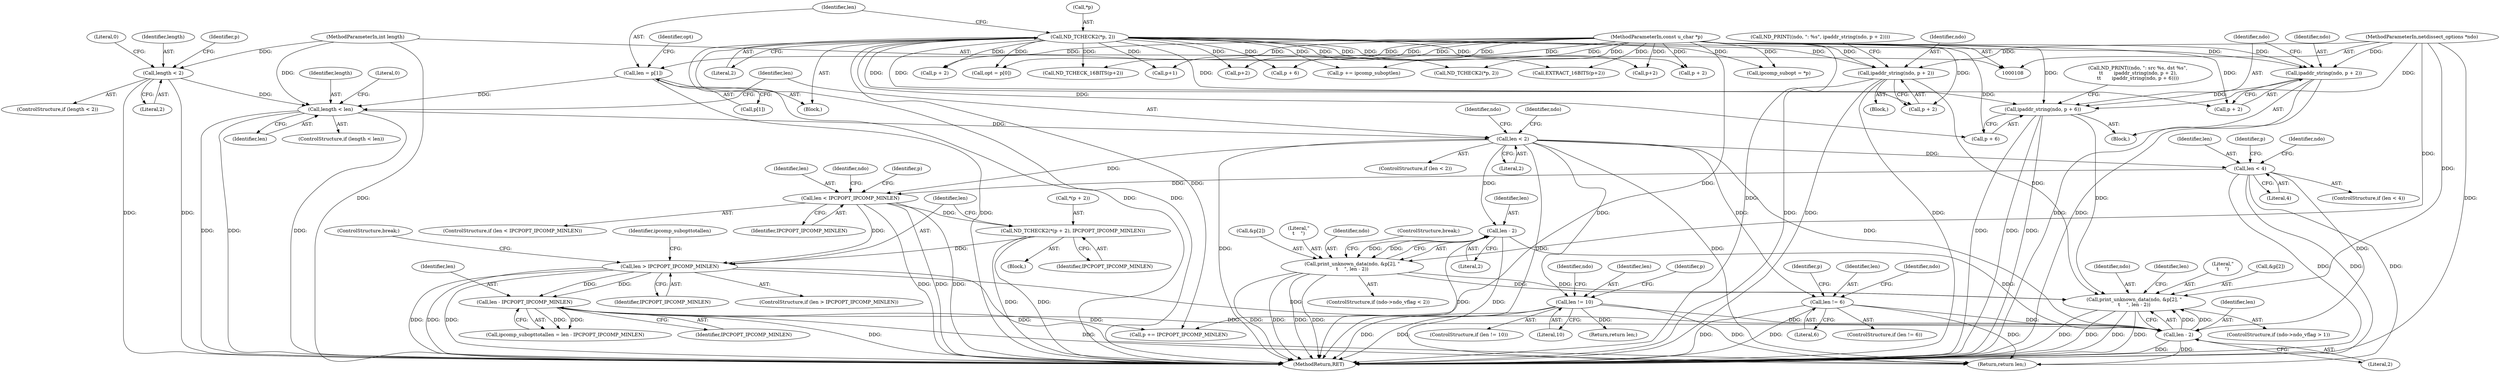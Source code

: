 digraph "0_tcpdump_7029d15f148ef24bb7c6668bc640f5470d085e5a_1@array" {
"1000402" [label="(Call,print_unknown_data(ndo, &p[2], \"\n\t    \", len - 2))"];
"1000372" [label="(Call,ipaddr_string(ndo, p + 2))"];
"1000109" [label="(MethodParameterIn,netdissect_options *ndo)"];
"1000110" [label="(MethodParameterIn,const u_char *p)"];
"1000125" [label="(Call,ND_TCHECK2(*p, 2))"];
"1000210" [label="(Call,ipaddr_string(ndo, p + 6))"];
"1000205" [label="(Call,ipaddr_string(ndo, p + 2))"];
"1000385" [label="(Call,print_unknown_data(ndo, &p[2], \"\n\t    \", len - 2))"];
"1000392" [label="(Call,len - 2)"];
"1000146" [label="(Call,len < 2)"];
"1000140" [label="(Call,length < len)"];
"1000120" [label="(Call,length < 2)"];
"1000111" [label="(MethodParameterIn,int length)"];
"1000129" [label="(Call,len = p[1])"];
"1000409" [label="(Call,len - 2)"];
"1000281" [label="(Call,len - IPCPOPT_IPCOMP_MINLEN)"];
"1000275" [label="(Call,len > IPCPOPT_IPCOMP_MINLEN)"];
"1000256" [label="(Call,len < IPCPOPT_IPCOMP_MINLEN)"];
"1000218" [label="(Call,len < 4)"];
"1000268" [label="(Call,ND_TCHECK2(*(p + 2), IPCPOPT_IPCOMP_MINLEN))"];
"1000183" [label="(Call,len != 10)"];
"1000351" [label="(Call,len != 6)"];
"1000189" [label="(Identifier,ndo)"];
"1000109" [label="(MethodParameterIn,netdissect_options *ndo)"];
"1000274" [label="(ControlStructure,if (len > IPCPOPT_IPCOMP_MINLEN))"];
"1000391" [label="(Literal,\"\n\t    \")"];
"1000199" [label="(Call,ND_PRINT((ndo, \": src %s, dst %s\",\n\t\t       ipaddr_string(ndo, p + 2),\n\t\t       ipaddr_string(ndo, p + 6))))"];
"1000235" [label="(Call,p+2)"];
"1000340" [label="(ControlStructure,break;)"];
"1000298" [label="(Call,ND_TCHECK2(*p, 2))"];
"1000120" [label="(Call,length < 2)"];
"1000402" [label="(Call,print_unknown_data(ndo, &p[2], \"\n\t    \", len - 2))"];
"1000127" [label="(Identifier,p)"];
"1000207" [label="(Call,p + 2)"];
"1000363" [label="(Call,p + 2)"];
"1000230" [label="(Identifier,p)"];
"1000191" [label="(Return,return len;)"];
"1000131" [label="(Call,p[1])"];
"1000128" [label="(Literal,2)"];
"1000352" [label="(Identifier,len)"];
"1000218" [label="(Call,len < 4)"];
"1000403" [label="(Identifier,ndo)"];
"1000134" [label="(Call,opt = p[0])"];
"1000271" [label="(Identifier,p)"];
"1000139" [label="(ControlStructure,if (length < len))"];
"1000122" [label="(Literal,2)"];
"1000309" [label="(Call,p+1)"];
"1000206" [label="(Identifier,ndo)"];
"1000277" [label="(Identifier,IPCPOPT_IPCOMP_MINLEN)"];
"1000125" [label="(Call,ND_TCHECK2(*p, 2))"];
"1000204" [label="(Block,)"];
"1000302" [label="(Call,ipcomp_subopt = *p)"];
"1000182" [label="(ControlStructure,if (len != 10))"];
"1000421" [label="(MethodReturn,RET)"];
"1000144" [label="(Literal,0)"];
"1000275" [label="(Call,len > IPCPOPT_IPCOMP_MINLEN)"];
"1000212" [label="(Call,p + 6)"];
"1000205" [label="(Call,ipaddr_string(ndo, p + 2))"];
"1000413" [label="(Identifier,len)"];
"1000256" [label="(Call,len < IPCPOPT_IPCOMP_MINLEN)"];
"1000255" [label="(ControlStructure,if (len < IPCPOPT_IPCOMP_MINLEN))"];
"1000147" [label="(Identifier,len)"];
"1000370" [label="(Block,)"];
"1000112" [label="(Block,)"];
"1000224" [label="(Identifier,ndo)"];
"1000217" [label="(ControlStructure,if (len < 4))"];
"1000353" [label="(Literal,6)"];
"1000280" [label="(Identifier,ipcomp_subopttotallen)"];
"1000234" [label="(Call,EXTRACT_16BITS(p+2))"];
"1000351" [label="(Call,len != 6)"];
"1000357" [label="(Identifier,ndo)"];
"1000393" [label="(Identifier,len)"];
"1000386" [label="(Identifier,ndo)"];
"1000373" [label="(Identifier,ndo)"];
"1000126" [label="(Call,*p)"];
"1000140" [label="(Call,length < len)"];
"1000268" [label="(Call,ND_TCHECK2(*(p + 2), IPCPOPT_IPCOMP_MINLEN))"];
"1000130" [label="(Identifier,len)"];
"1000385" [label="(Call,print_unknown_data(ndo, &p[2], \"\n\t    \", len - 2))"];
"1000184" [label="(Identifier,len)"];
"1000142" [label="(Identifier,len)"];
"1000395" [label="(ControlStructure,break;)"];
"1000279" [label="(Call,ipcomp_subopttotallen = len - IPCPOPT_IPCOMP_MINLEN)"];
"1000392" [label="(Call,len - 2)"];
"1000110" [label="(MethodParameterIn,const u_char *p)"];
"1000270" [label="(Call,p + 2)"];
"1000396" [label="(ControlStructure,if (ndo->ndo_vflag > 1))"];
"1000141" [label="(Identifier,length)"];
"1000379" [label="(ControlStructure,if (ndo->ndo_vflag < 2))"];
"1000276" [label="(Identifier,len)"];
"1000387" [label="(Call,&p[2])"];
"1000129" [label="(Call,len = p[1])"];
"1000411" [label="(Literal,2)"];
"1000408" [label="(Literal,\"\n\t    \")"];
"1000257" [label="(Identifier,len)"];
"1000211" [label="(Identifier,ndo)"];
"1000183" [label="(Call,len != 10)"];
"1000195" [label="(Call,p + 6)"];
"1000210" [label="(Call,ipaddr_string(ndo, p + 6))"];
"1000185" [label="(Literal,10)"];
"1000364" [label="(Identifier,p)"];
"1000146" [label="(Call,len < 2)"];
"1000111" [label="(MethodParameterIn,int length)"];
"1000283" [label="(Identifier,IPCPOPT_IPCOMP_MINLEN)"];
"1000394" [label="(Literal,2)"];
"1000220" [label="(Literal,4)"];
"1000219" [label="(Identifier,len)"];
"1000410" [label="(Identifier,len)"];
"1000145" [label="(ControlStructure,if (len < 2))"];
"1000167" [label="(Identifier,ndo)"];
"1000251" [label="(Block,)"];
"1000196" [label="(Identifier,p)"];
"1000119" [label="(ControlStructure,if (length < 2))"];
"1000124" [label="(Literal,0)"];
"1000284" [label="(Call,p += IPCPOPT_IPCOMP_MINLEN)"];
"1000258" [label="(Identifier,IPCPOPT_IPCOMP_MINLEN)"];
"1000135" [label="(Identifier,opt)"];
"1000262" [label="(Identifier,ndo)"];
"1000152" [label="(Identifier,ndo)"];
"1000281" [label="(Call,len - IPCPOPT_IPCOMP_MINLEN)"];
"1000367" [label="(Call,ND_PRINT((ndo, \": %s\", ipaddr_string(ndo, p + 2))))"];
"1000269" [label="(Call,*(p + 2))"];
"1000282" [label="(Identifier,len)"];
"1000350" [label="(ControlStructure,if (len != 6))"];
"1000228" [label="(Call,ND_TCHECK_16BITS(p+2))"];
"1000273" [label="(Identifier,IPCPOPT_IPCOMP_MINLEN)"];
"1000372" [label="(Call,ipaddr_string(ndo, p + 2))"];
"1000337" [label="(Call,p += ipcomp_suboptlen)"];
"1000404" [label="(Call,&p[2])"];
"1000148" [label="(Literal,2)"];
"1000412" [label="(Return,return len;)"];
"1000409" [label="(Call,len - 2)"];
"1000229" [label="(Call,p+2)"];
"1000374" [label="(Call,p + 2)"];
"1000121" [label="(Identifier,length)"];
"1000402" -> "1000396"  [label="AST: "];
"1000402" -> "1000409"  [label="CFG: "];
"1000403" -> "1000402"  [label="AST: "];
"1000404" -> "1000402"  [label="AST: "];
"1000408" -> "1000402"  [label="AST: "];
"1000409" -> "1000402"  [label="AST: "];
"1000413" -> "1000402"  [label="CFG: "];
"1000402" -> "1000421"  [label="DDG: "];
"1000402" -> "1000421"  [label="DDG: "];
"1000402" -> "1000421"  [label="DDG: "];
"1000402" -> "1000421"  [label="DDG: "];
"1000372" -> "1000402"  [label="DDG: "];
"1000210" -> "1000402"  [label="DDG: "];
"1000385" -> "1000402"  [label="DDG: "];
"1000385" -> "1000402"  [label="DDG: "];
"1000109" -> "1000402"  [label="DDG: "];
"1000409" -> "1000402"  [label="DDG: "];
"1000409" -> "1000402"  [label="DDG: "];
"1000372" -> "1000370"  [label="AST: "];
"1000372" -> "1000374"  [label="CFG: "];
"1000373" -> "1000372"  [label="AST: "];
"1000374" -> "1000372"  [label="AST: "];
"1000367" -> "1000372"  [label="CFG: "];
"1000372" -> "1000421"  [label="DDG: "];
"1000372" -> "1000421"  [label="DDG: "];
"1000372" -> "1000421"  [label="DDG: "];
"1000109" -> "1000372"  [label="DDG: "];
"1000110" -> "1000372"  [label="DDG: "];
"1000125" -> "1000372"  [label="DDG: "];
"1000109" -> "1000108"  [label="AST: "];
"1000109" -> "1000421"  [label="DDG: "];
"1000109" -> "1000205"  [label="DDG: "];
"1000109" -> "1000210"  [label="DDG: "];
"1000109" -> "1000385"  [label="DDG: "];
"1000110" -> "1000108"  [label="AST: "];
"1000110" -> "1000421"  [label="DDG: "];
"1000110" -> "1000129"  [label="DDG: "];
"1000110" -> "1000134"  [label="DDG: "];
"1000110" -> "1000195"  [label="DDG: "];
"1000110" -> "1000205"  [label="DDG: "];
"1000110" -> "1000207"  [label="DDG: "];
"1000110" -> "1000210"  [label="DDG: "];
"1000110" -> "1000212"  [label="DDG: "];
"1000110" -> "1000228"  [label="DDG: "];
"1000110" -> "1000229"  [label="DDG: "];
"1000110" -> "1000234"  [label="DDG: "];
"1000110" -> "1000235"  [label="DDG: "];
"1000110" -> "1000270"  [label="DDG: "];
"1000110" -> "1000284"  [label="DDG: "];
"1000110" -> "1000298"  [label="DDG: "];
"1000110" -> "1000302"  [label="DDG: "];
"1000110" -> "1000309"  [label="DDG: "];
"1000110" -> "1000337"  [label="DDG: "];
"1000110" -> "1000363"  [label="DDG: "];
"1000110" -> "1000374"  [label="DDG: "];
"1000125" -> "1000112"  [label="AST: "];
"1000125" -> "1000128"  [label="CFG: "];
"1000126" -> "1000125"  [label="AST: "];
"1000128" -> "1000125"  [label="AST: "];
"1000130" -> "1000125"  [label="CFG: "];
"1000125" -> "1000421"  [label="DDG: "];
"1000125" -> "1000421"  [label="DDG: "];
"1000125" -> "1000134"  [label="DDG: "];
"1000125" -> "1000195"  [label="DDG: "];
"1000125" -> "1000205"  [label="DDG: "];
"1000125" -> "1000207"  [label="DDG: "];
"1000125" -> "1000210"  [label="DDG: "];
"1000125" -> "1000212"  [label="DDG: "];
"1000125" -> "1000228"  [label="DDG: "];
"1000125" -> "1000229"  [label="DDG: "];
"1000125" -> "1000234"  [label="DDG: "];
"1000125" -> "1000235"  [label="DDG: "];
"1000125" -> "1000270"  [label="DDG: "];
"1000125" -> "1000284"  [label="DDG: "];
"1000125" -> "1000298"  [label="DDG: "];
"1000125" -> "1000302"  [label="DDG: "];
"1000125" -> "1000309"  [label="DDG: "];
"1000125" -> "1000337"  [label="DDG: "];
"1000125" -> "1000363"  [label="DDG: "];
"1000125" -> "1000374"  [label="DDG: "];
"1000210" -> "1000204"  [label="AST: "];
"1000210" -> "1000212"  [label="CFG: "];
"1000211" -> "1000210"  [label="AST: "];
"1000212" -> "1000210"  [label="AST: "];
"1000199" -> "1000210"  [label="CFG: "];
"1000210" -> "1000421"  [label="DDG: "];
"1000210" -> "1000421"  [label="DDG: "];
"1000210" -> "1000421"  [label="DDG: "];
"1000205" -> "1000210"  [label="DDG: "];
"1000205" -> "1000204"  [label="AST: "];
"1000205" -> "1000207"  [label="CFG: "];
"1000206" -> "1000205"  [label="AST: "];
"1000207" -> "1000205"  [label="AST: "];
"1000211" -> "1000205"  [label="CFG: "];
"1000205" -> "1000421"  [label="DDG: "];
"1000205" -> "1000421"  [label="DDG: "];
"1000385" -> "1000379"  [label="AST: "];
"1000385" -> "1000392"  [label="CFG: "];
"1000386" -> "1000385"  [label="AST: "];
"1000387" -> "1000385"  [label="AST: "];
"1000391" -> "1000385"  [label="AST: "];
"1000392" -> "1000385"  [label="AST: "];
"1000395" -> "1000385"  [label="CFG: "];
"1000385" -> "1000421"  [label="DDG: "];
"1000385" -> "1000421"  [label="DDG: "];
"1000385" -> "1000421"  [label="DDG: "];
"1000385" -> "1000421"  [label="DDG: "];
"1000392" -> "1000385"  [label="DDG: "];
"1000392" -> "1000385"  [label="DDG: "];
"1000392" -> "1000394"  [label="CFG: "];
"1000393" -> "1000392"  [label="AST: "];
"1000394" -> "1000392"  [label="AST: "];
"1000392" -> "1000421"  [label="DDG: "];
"1000146" -> "1000392"  [label="DDG: "];
"1000392" -> "1000409"  [label="DDG: "];
"1000392" -> "1000412"  [label="DDG: "];
"1000146" -> "1000145"  [label="AST: "];
"1000146" -> "1000148"  [label="CFG: "];
"1000147" -> "1000146"  [label="AST: "];
"1000148" -> "1000146"  [label="AST: "];
"1000152" -> "1000146"  [label="CFG: "];
"1000167" -> "1000146"  [label="CFG: "];
"1000146" -> "1000421"  [label="DDG: "];
"1000146" -> "1000421"  [label="DDG: "];
"1000140" -> "1000146"  [label="DDG: "];
"1000146" -> "1000183"  [label="DDG: "];
"1000146" -> "1000218"  [label="DDG: "];
"1000146" -> "1000256"  [label="DDG: "];
"1000146" -> "1000351"  [label="DDG: "];
"1000146" -> "1000409"  [label="DDG: "];
"1000146" -> "1000412"  [label="DDG: "];
"1000140" -> "1000139"  [label="AST: "];
"1000140" -> "1000142"  [label="CFG: "];
"1000141" -> "1000140"  [label="AST: "];
"1000142" -> "1000140"  [label="AST: "];
"1000144" -> "1000140"  [label="CFG: "];
"1000147" -> "1000140"  [label="CFG: "];
"1000140" -> "1000421"  [label="DDG: "];
"1000140" -> "1000421"  [label="DDG: "];
"1000140" -> "1000421"  [label="DDG: "];
"1000120" -> "1000140"  [label="DDG: "];
"1000111" -> "1000140"  [label="DDG: "];
"1000129" -> "1000140"  [label="DDG: "];
"1000120" -> "1000119"  [label="AST: "];
"1000120" -> "1000122"  [label="CFG: "];
"1000121" -> "1000120"  [label="AST: "];
"1000122" -> "1000120"  [label="AST: "];
"1000124" -> "1000120"  [label="CFG: "];
"1000127" -> "1000120"  [label="CFG: "];
"1000120" -> "1000421"  [label="DDG: "];
"1000120" -> "1000421"  [label="DDG: "];
"1000111" -> "1000120"  [label="DDG: "];
"1000111" -> "1000108"  [label="AST: "];
"1000111" -> "1000421"  [label="DDG: "];
"1000129" -> "1000112"  [label="AST: "];
"1000129" -> "1000131"  [label="CFG: "];
"1000130" -> "1000129"  [label="AST: "];
"1000131" -> "1000129"  [label="AST: "];
"1000135" -> "1000129"  [label="CFG: "];
"1000129" -> "1000421"  [label="DDG: "];
"1000409" -> "1000411"  [label="CFG: "];
"1000410" -> "1000409"  [label="AST: "];
"1000411" -> "1000409"  [label="AST: "];
"1000409" -> "1000421"  [label="DDG: "];
"1000281" -> "1000409"  [label="DDG: "];
"1000218" -> "1000409"  [label="DDG: "];
"1000183" -> "1000409"  [label="DDG: "];
"1000275" -> "1000409"  [label="DDG: "];
"1000351" -> "1000409"  [label="DDG: "];
"1000409" -> "1000412"  [label="DDG: "];
"1000281" -> "1000279"  [label="AST: "];
"1000281" -> "1000283"  [label="CFG: "];
"1000282" -> "1000281"  [label="AST: "];
"1000283" -> "1000281"  [label="AST: "];
"1000279" -> "1000281"  [label="CFG: "];
"1000281" -> "1000421"  [label="DDG: "];
"1000281" -> "1000279"  [label="DDG: "];
"1000281" -> "1000279"  [label="DDG: "];
"1000275" -> "1000281"  [label="DDG: "];
"1000275" -> "1000281"  [label="DDG: "];
"1000281" -> "1000284"  [label="DDG: "];
"1000281" -> "1000412"  [label="DDG: "];
"1000275" -> "1000274"  [label="AST: "];
"1000275" -> "1000277"  [label="CFG: "];
"1000276" -> "1000275"  [label="AST: "];
"1000277" -> "1000275"  [label="AST: "];
"1000280" -> "1000275"  [label="CFG: "];
"1000340" -> "1000275"  [label="CFG: "];
"1000275" -> "1000421"  [label="DDG: "];
"1000275" -> "1000421"  [label="DDG: "];
"1000275" -> "1000421"  [label="DDG: "];
"1000256" -> "1000275"  [label="DDG: "];
"1000268" -> "1000275"  [label="DDG: "];
"1000275" -> "1000412"  [label="DDG: "];
"1000256" -> "1000255"  [label="AST: "];
"1000256" -> "1000258"  [label="CFG: "];
"1000257" -> "1000256"  [label="AST: "];
"1000258" -> "1000256"  [label="AST: "];
"1000262" -> "1000256"  [label="CFG: "];
"1000271" -> "1000256"  [label="CFG: "];
"1000256" -> "1000421"  [label="DDG: "];
"1000256" -> "1000421"  [label="DDG: "];
"1000256" -> "1000421"  [label="DDG: "];
"1000218" -> "1000256"  [label="DDG: "];
"1000256" -> "1000268"  [label="DDG: "];
"1000218" -> "1000217"  [label="AST: "];
"1000218" -> "1000220"  [label="CFG: "];
"1000219" -> "1000218"  [label="AST: "];
"1000220" -> "1000218"  [label="AST: "];
"1000224" -> "1000218"  [label="CFG: "];
"1000230" -> "1000218"  [label="CFG: "];
"1000218" -> "1000421"  [label="DDG: "];
"1000218" -> "1000421"  [label="DDG: "];
"1000218" -> "1000412"  [label="DDG: "];
"1000268" -> "1000251"  [label="AST: "];
"1000268" -> "1000273"  [label="CFG: "];
"1000269" -> "1000268"  [label="AST: "];
"1000273" -> "1000268"  [label="AST: "];
"1000276" -> "1000268"  [label="CFG: "];
"1000268" -> "1000421"  [label="DDG: "];
"1000268" -> "1000421"  [label="DDG: "];
"1000183" -> "1000182"  [label="AST: "];
"1000183" -> "1000185"  [label="CFG: "];
"1000184" -> "1000183"  [label="AST: "];
"1000185" -> "1000183"  [label="AST: "];
"1000189" -> "1000183"  [label="CFG: "];
"1000196" -> "1000183"  [label="CFG: "];
"1000183" -> "1000421"  [label="DDG: "];
"1000183" -> "1000421"  [label="DDG: "];
"1000183" -> "1000191"  [label="DDG: "];
"1000183" -> "1000412"  [label="DDG: "];
"1000351" -> "1000350"  [label="AST: "];
"1000351" -> "1000353"  [label="CFG: "];
"1000352" -> "1000351"  [label="AST: "];
"1000353" -> "1000351"  [label="AST: "];
"1000357" -> "1000351"  [label="CFG: "];
"1000364" -> "1000351"  [label="CFG: "];
"1000351" -> "1000421"  [label="DDG: "];
"1000351" -> "1000421"  [label="DDG: "];
"1000351" -> "1000412"  [label="DDG: "];
}
